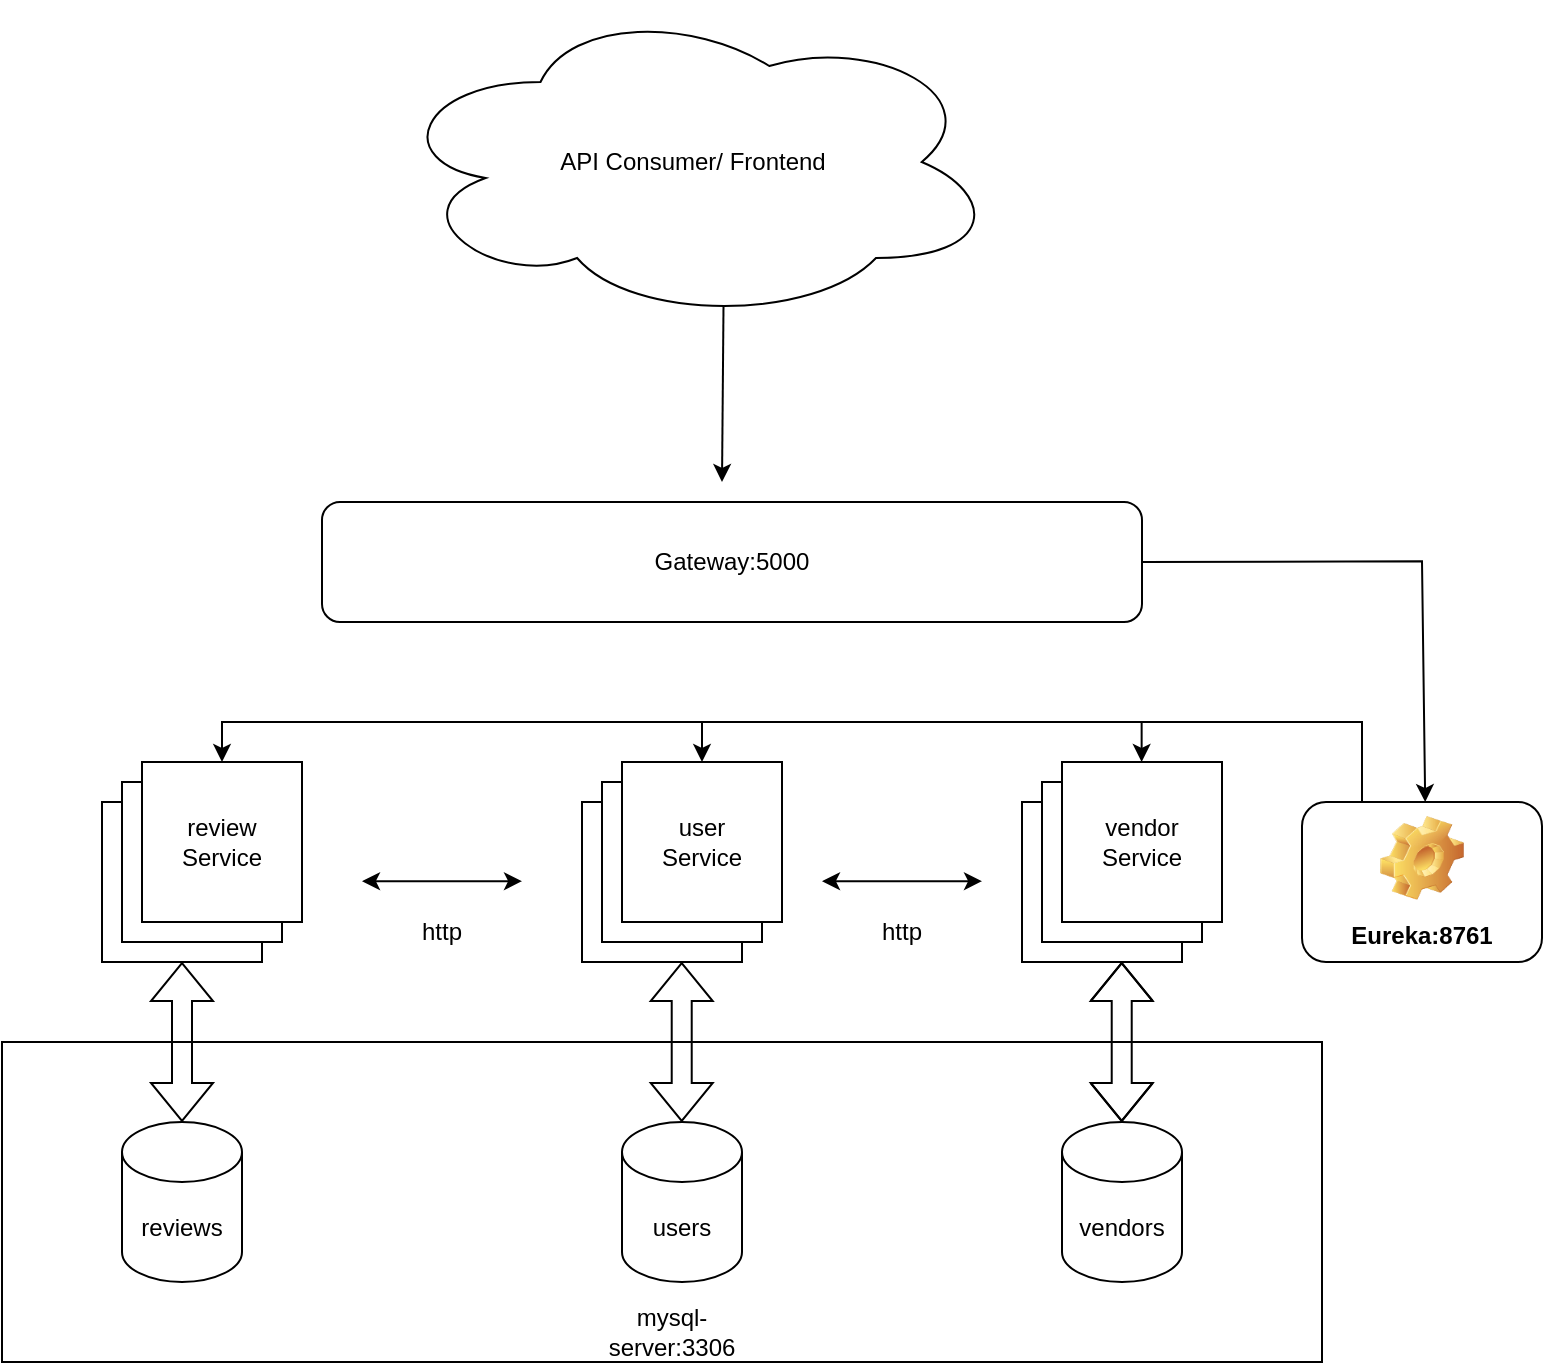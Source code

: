 <mxfile version="22.0.3" type="device">
  <diagram name="Page-1" id="F5yj3c6HdhwB4spQX-p8">
    <mxGraphModel dx="1195" dy="699" grid="1" gridSize="10" guides="1" tooltips="1" connect="1" arrows="1" fold="1" page="1" pageScale="1" pageWidth="850" pageHeight="1100" math="0" shadow="0">
      <root>
        <mxCell id="0" />
        <mxCell id="1" parent="0" />
        <mxCell id="C7SULDsTJUG-F8jOEta5-1" value="API Consumer/ Frontend" style="ellipse;shape=cloud;whiteSpace=wrap;html=1;" vertex="1" parent="1">
          <mxGeometry x="273" width="305" height="160" as="geometry" />
        </mxCell>
        <mxCell id="C7SULDsTJUG-F8jOEta5-2" value="" style="endArrow=classic;html=1;rounded=0;exitX=0.55;exitY=0.95;exitDx=0;exitDy=0;exitPerimeter=0;" edge="1" parent="1" source="C7SULDsTJUG-F8jOEta5-1">
          <mxGeometry width="50" height="50" relative="1" as="geometry">
            <mxPoint x="420" y="170" as="sourcePoint" />
            <mxPoint x="440" y="240" as="targetPoint" />
          </mxGeometry>
        </mxCell>
        <mxCell id="C7SULDsTJUG-F8jOEta5-3" value="Gateway:5000" style="rounded=1;whiteSpace=wrap;html=1;" vertex="1" parent="1">
          <mxGeometry x="240" y="250" width="410" height="60" as="geometry" />
        </mxCell>
        <mxCell id="C7SULDsTJUG-F8jOEta5-4" value="Eureka:8761" style="label;whiteSpace=wrap;html=1;align=center;verticalAlign=bottom;spacingLeft=0;spacingBottom=4;imageAlign=center;imageVerticalAlign=top;image=img/clipart/Gear_128x128.png" vertex="1" parent="1">
          <mxGeometry x="730" y="400" width="120" height="80" as="geometry" />
        </mxCell>
        <mxCell id="C7SULDsTJUG-F8jOEta5-5" value="" style="whiteSpace=wrap;html=1;aspect=fixed;" vertex="1" parent="1">
          <mxGeometry x="130" y="400" width="80" height="80" as="geometry" />
        </mxCell>
        <mxCell id="C7SULDsTJUG-F8jOEta5-6" value="" style="whiteSpace=wrap;html=1;aspect=fixed;" vertex="1" parent="1">
          <mxGeometry x="140" y="390" width="80" height="80" as="geometry" />
        </mxCell>
        <mxCell id="C7SULDsTJUG-F8jOEta5-7" value="review&lt;br&gt;Service" style="whiteSpace=wrap;html=1;aspect=fixed;" vertex="1" parent="1">
          <mxGeometry x="150" y="380" width="80" height="80" as="geometry" />
        </mxCell>
        <mxCell id="C7SULDsTJUG-F8jOEta5-8" value="" style="whiteSpace=wrap;html=1;aspect=fixed;" vertex="1" parent="1">
          <mxGeometry x="370" y="400" width="80" height="80" as="geometry" />
        </mxCell>
        <mxCell id="C7SULDsTJUG-F8jOEta5-9" value="" style="whiteSpace=wrap;html=1;aspect=fixed;" vertex="1" parent="1">
          <mxGeometry x="380" y="390" width="80" height="80" as="geometry" />
        </mxCell>
        <mxCell id="C7SULDsTJUG-F8jOEta5-10" value="user&lt;br&gt;Service" style="whiteSpace=wrap;html=1;aspect=fixed;" vertex="1" parent="1">
          <mxGeometry x="390" y="380" width="80" height="80" as="geometry" />
        </mxCell>
        <mxCell id="C7SULDsTJUG-F8jOEta5-11" value="" style="whiteSpace=wrap;html=1;aspect=fixed;" vertex="1" parent="1">
          <mxGeometry x="590" y="400" width="80" height="80" as="geometry" />
        </mxCell>
        <mxCell id="C7SULDsTJUG-F8jOEta5-12" value="" style="whiteSpace=wrap;html=1;aspect=fixed;" vertex="1" parent="1">
          <mxGeometry x="600" y="390" width="80" height="80" as="geometry" />
        </mxCell>
        <mxCell id="C7SULDsTJUG-F8jOEta5-13" value="vendor&lt;br&gt;Service" style="whiteSpace=wrap;html=1;aspect=fixed;" vertex="1" parent="1">
          <mxGeometry x="610" y="380" width="80" height="80" as="geometry" />
        </mxCell>
        <mxCell id="C7SULDsTJUG-F8jOEta5-14" value="" style="endArrow=classic;html=1;rounded=0;exitX=1;exitY=0.5;exitDx=0;exitDy=0;entryX=0.43;entryY=0.005;entryDx=0;entryDy=0;entryPerimeter=0;" edge="1" parent="1" source="C7SULDsTJUG-F8jOEta5-3">
          <mxGeometry width="50" height="50" relative="1" as="geometry">
            <mxPoint x="660" y="279.6" as="sourcePoint" />
            <mxPoint x="791.6" y="400.0" as="targetPoint" />
            <Array as="points">
              <mxPoint x="790" y="279.6" />
            </Array>
          </mxGeometry>
        </mxCell>
        <mxCell id="C7SULDsTJUG-F8jOEta5-15" value="" style="endArrow=classic;html=1;rounded=0;entryX=0.5;entryY=0;entryDx=0;entryDy=0;exitX=0.25;exitY=0;exitDx=0;exitDy=0;" edge="1" parent="1" source="C7SULDsTJUG-F8jOEta5-4" target="C7SULDsTJUG-F8jOEta5-7">
          <mxGeometry width="50" height="50" relative="1" as="geometry">
            <mxPoint x="790" y="360" as="sourcePoint" />
            <mxPoint x="180" y="360" as="targetPoint" />
            <Array as="points">
              <mxPoint x="760" y="360" />
              <mxPoint x="190" y="360" />
            </Array>
          </mxGeometry>
        </mxCell>
        <mxCell id="C7SULDsTJUG-F8jOEta5-16" value="" style="endArrow=classic;html=1;rounded=0;entryX=0.5;entryY=0;entryDx=0;entryDy=0;" edge="1" parent="1" target="C7SULDsTJUG-F8jOEta5-10">
          <mxGeometry width="50" height="50" relative="1" as="geometry">
            <mxPoint x="430" y="360" as="sourcePoint" />
            <mxPoint x="460" y="320" as="targetPoint" />
          </mxGeometry>
        </mxCell>
        <mxCell id="C7SULDsTJUG-F8jOEta5-17" value="" style="endArrow=classic;html=1;rounded=0;entryX=0.5;entryY=0;entryDx=0;entryDy=0;" edge="1" parent="1">
          <mxGeometry width="50" height="50" relative="1" as="geometry">
            <mxPoint x="649.82" y="360" as="sourcePoint" />
            <mxPoint x="649.82" y="380" as="targetPoint" />
          </mxGeometry>
        </mxCell>
        <mxCell id="C7SULDsTJUG-F8jOEta5-18" value="" style="rounded=0;whiteSpace=wrap;html=1;align=center;" vertex="1" parent="1">
          <mxGeometry x="80" y="520" width="660" height="160" as="geometry" />
        </mxCell>
        <mxCell id="C7SULDsTJUG-F8jOEta5-19" value="reviews" style="shape=cylinder3;whiteSpace=wrap;html=1;boundedLbl=1;backgroundOutline=1;size=15;" vertex="1" parent="1">
          <mxGeometry x="140" y="560" width="60" height="80" as="geometry" />
        </mxCell>
        <mxCell id="C7SULDsTJUG-F8jOEta5-20" value="users" style="shape=cylinder3;whiteSpace=wrap;html=1;boundedLbl=1;backgroundOutline=1;size=15;" vertex="1" parent="1">
          <mxGeometry x="390" y="560" width="60" height="80" as="geometry" />
        </mxCell>
        <mxCell id="C7SULDsTJUG-F8jOEta5-21" value="vendors" style="shape=cylinder3;whiteSpace=wrap;html=1;boundedLbl=1;backgroundOutline=1;size=15;" vertex="1" parent="1">
          <mxGeometry x="610" y="560" width="60" height="80" as="geometry" />
        </mxCell>
        <mxCell id="C7SULDsTJUG-F8jOEta5-22" value="" style="shape=flexArrow;endArrow=classic;startArrow=classic;html=1;rounded=0;entryX=0.5;entryY=1;entryDx=0;entryDy=0;exitX=0.5;exitY=0;exitDx=0;exitDy=0;exitPerimeter=0;" edge="1" parent="1" source="C7SULDsTJUG-F8jOEta5-19" target="C7SULDsTJUG-F8jOEta5-5">
          <mxGeometry width="100" height="100" relative="1" as="geometry">
            <mxPoint x="173" y="560" as="sourcePoint" />
            <mxPoint x="273" y="460" as="targetPoint" />
          </mxGeometry>
        </mxCell>
        <mxCell id="C7SULDsTJUG-F8jOEta5-23" value="" style="shape=flexArrow;endArrow=classic;startArrow=classic;html=1;rounded=0;entryX=0.5;entryY=1;entryDx=0;entryDy=0;exitX=0.5;exitY=0;exitDx=0;exitDy=0;exitPerimeter=0;" edge="1" parent="1">
          <mxGeometry width="100" height="100" relative="1" as="geometry">
            <mxPoint x="419.86" y="560" as="sourcePoint" />
            <mxPoint x="419.86" y="480" as="targetPoint" />
          </mxGeometry>
        </mxCell>
        <mxCell id="C7SULDsTJUG-F8jOEta5-24" value="" style="shape=flexArrow;endArrow=classic;startArrow=classic;html=1;rounded=0;entryX=0.5;entryY=1;entryDx=0;entryDy=0;exitX=0.5;exitY=0;exitDx=0;exitDy=0;exitPerimeter=0;" edge="1" parent="1">
          <mxGeometry width="100" height="100" relative="1" as="geometry">
            <mxPoint x="639.86" y="560" as="sourcePoint" />
            <mxPoint x="639.86" y="480" as="targetPoint" />
            <Array as="points">
              <mxPoint x="639.86" y="520" />
            </Array>
          </mxGeometry>
        </mxCell>
        <mxCell id="C7SULDsTJUG-F8jOEta5-25" value="mysql-server:3306" style="text;html=1;strokeColor=none;fillColor=none;align=center;verticalAlign=middle;whiteSpace=wrap;rounded=0;" vertex="1" parent="1">
          <mxGeometry x="370" y="650" width="90" height="30" as="geometry" />
        </mxCell>
        <mxCell id="C7SULDsTJUG-F8jOEta5-26" value="" style="endArrow=classic;startArrow=classic;html=1;rounded=0;" edge="1" parent="1">
          <mxGeometry width="50" height="50" relative="1" as="geometry">
            <mxPoint x="260" y="439.58" as="sourcePoint" />
            <mxPoint x="340" y="439.58" as="targetPoint" />
          </mxGeometry>
        </mxCell>
        <mxCell id="C7SULDsTJUG-F8jOEta5-27" value="" style="endArrow=classic;startArrow=classic;html=1;rounded=0;" edge="1" parent="1">
          <mxGeometry width="50" height="50" relative="1" as="geometry">
            <mxPoint x="490" y="439.58" as="sourcePoint" />
            <mxPoint x="570" y="439.58" as="targetPoint" />
          </mxGeometry>
        </mxCell>
        <mxCell id="C7SULDsTJUG-F8jOEta5-28" value="http" style="text;html=1;strokeColor=none;fillColor=none;align=center;verticalAlign=middle;whiteSpace=wrap;rounded=0;" vertex="1" parent="1">
          <mxGeometry x="270" y="450" width="60" height="30" as="geometry" />
        </mxCell>
        <mxCell id="C7SULDsTJUG-F8jOEta5-29" value="http" style="text;html=1;strokeColor=none;fillColor=none;align=center;verticalAlign=middle;whiteSpace=wrap;rounded=0;" vertex="1" parent="1">
          <mxGeometry x="500" y="450" width="60" height="30" as="geometry" />
        </mxCell>
      </root>
    </mxGraphModel>
  </diagram>
</mxfile>

